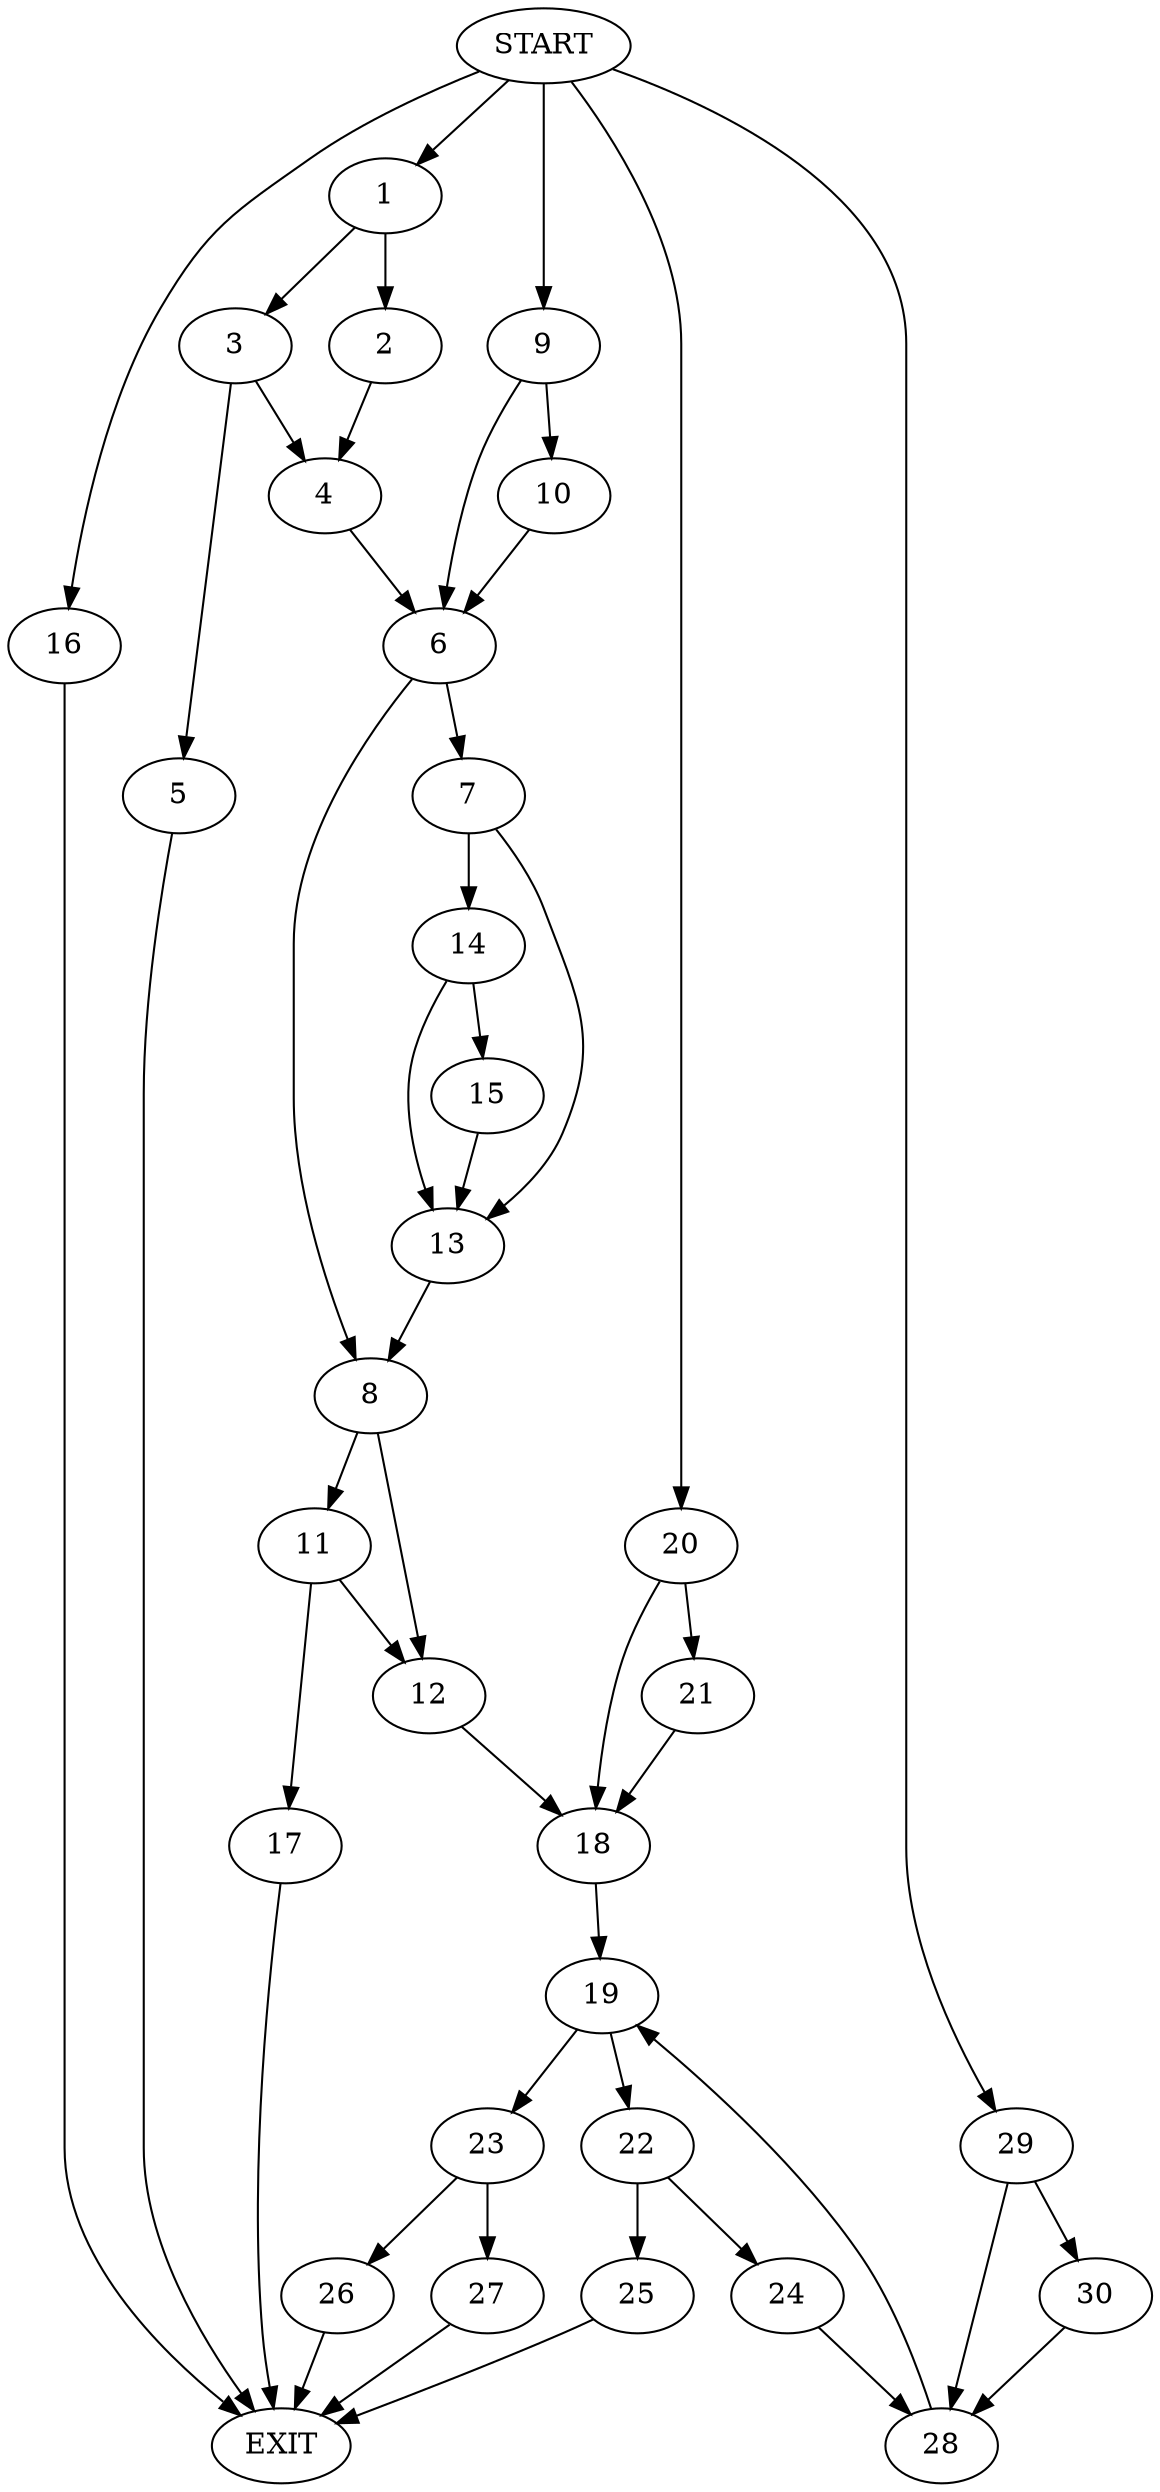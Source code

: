 digraph {
0 [label="START"]
31 [label="EXIT"]
0 -> 1
1 -> 2
1 -> 3
2 -> 4
3 -> 4
3 -> 5
4 -> 6
5 -> 31
6 -> 7
6 -> 8
0 -> 9
9 -> 10
9 -> 6
10 -> 6
8 -> 11
8 -> 12
7 -> 13
7 -> 14
14 -> 15
14 -> 13
13 -> 8
15 -> 13
0 -> 16
16 -> 31
11 -> 17
11 -> 12
12 -> 18
17 -> 31
18 -> 19
0 -> 20
20 -> 18
20 -> 21
21 -> 18
19 -> 22
19 -> 23
22 -> 24
22 -> 25
23 -> 26
23 -> 27
25 -> 31
24 -> 28
28 -> 19
0 -> 29
29 -> 30
29 -> 28
30 -> 28
27 -> 31
26 -> 31
}
